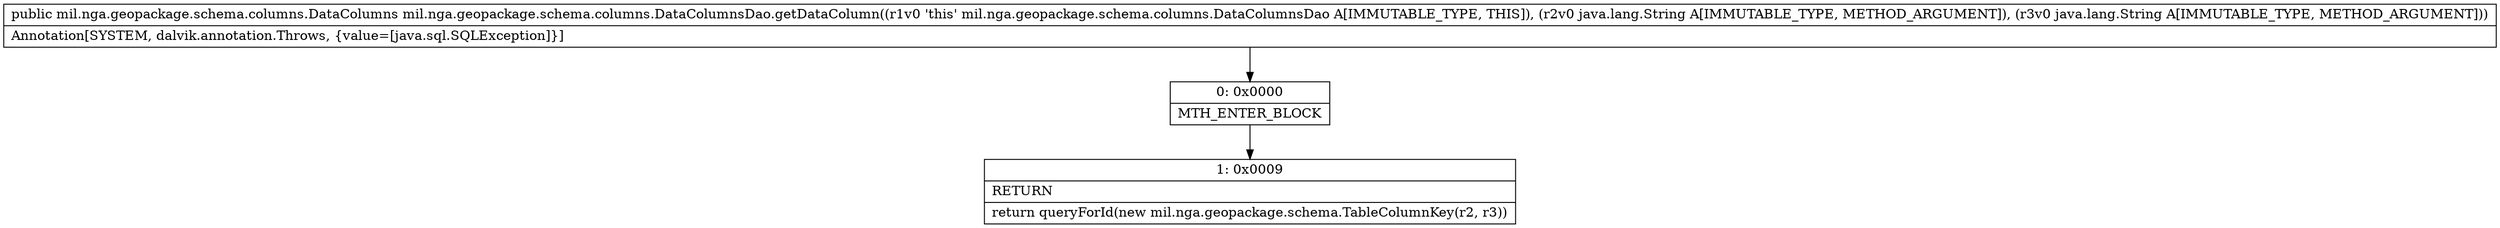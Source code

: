 digraph "CFG formil.nga.geopackage.schema.columns.DataColumnsDao.getDataColumn(Ljava\/lang\/String;Ljava\/lang\/String;)Lmil\/nga\/geopackage\/schema\/columns\/DataColumns;" {
Node_0 [shape=record,label="{0\:\ 0x0000|MTH_ENTER_BLOCK\l}"];
Node_1 [shape=record,label="{1\:\ 0x0009|RETURN\l|return queryForId(new mil.nga.geopackage.schema.TableColumnKey(r2, r3))\l}"];
MethodNode[shape=record,label="{public mil.nga.geopackage.schema.columns.DataColumns mil.nga.geopackage.schema.columns.DataColumnsDao.getDataColumn((r1v0 'this' mil.nga.geopackage.schema.columns.DataColumnsDao A[IMMUTABLE_TYPE, THIS]), (r2v0 java.lang.String A[IMMUTABLE_TYPE, METHOD_ARGUMENT]), (r3v0 java.lang.String A[IMMUTABLE_TYPE, METHOD_ARGUMENT]))  | Annotation[SYSTEM, dalvik.annotation.Throws, \{value=[java.sql.SQLException]\}]\l}"];
MethodNode -> Node_0;
Node_0 -> Node_1;
}

